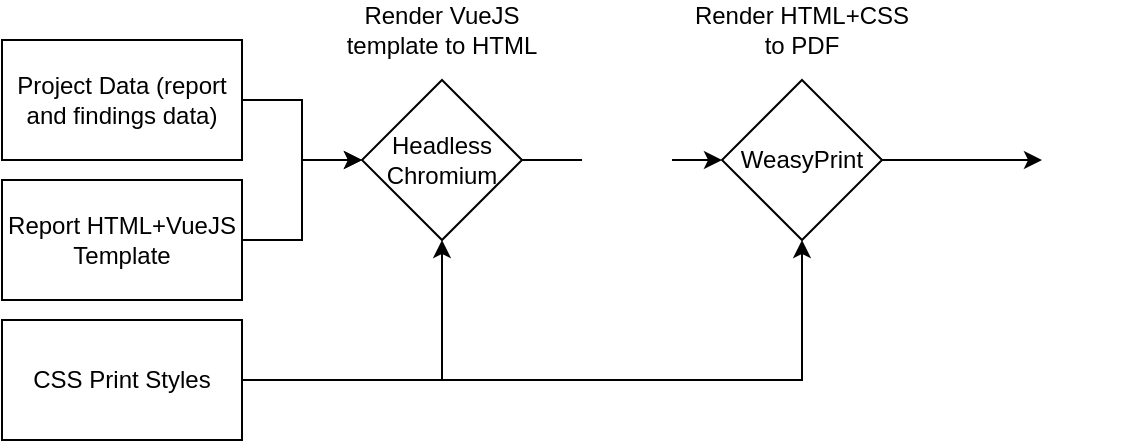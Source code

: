<mxfile version="21.2.8" type="device">
  <diagram id="NZXDvTiALVU4SaHnlNr_" name="Seite-1">
    <mxGraphModel dx="1434" dy="820" grid="1" gridSize="10" guides="1" tooltips="1" connect="1" arrows="1" fold="1" page="1" pageScale="1" pageWidth="827" pageHeight="1169" math="0" shadow="0">
      <root>
        <mxCell id="0" />
        <mxCell id="1" parent="0" />
        <mxCell id="7HEjf2OggylAVtO0UKab-5" style="edgeStyle=orthogonalEdgeStyle;rounded=0;orthogonalLoop=1;jettySize=auto;html=1;" parent="1" source="7HEjf2OggylAVtO0UKab-1" target="7HEjf2OggylAVtO0UKab-3" edge="1">
          <mxGeometry relative="1" as="geometry" />
        </mxCell>
        <mxCell id="7HEjf2OggylAVtO0UKab-1" value="Report HTML+VueJS Template" style="rounded=0;whiteSpace=wrap;html=1;" parent="1" vertex="1">
          <mxGeometry x="110" y="260" width="120" height="60" as="geometry" />
        </mxCell>
        <mxCell id="7HEjf2OggylAVtO0UKab-4" style="edgeStyle=orthogonalEdgeStyle;rounded=0;orthogonalLoop=1;jettySize=auto;html=1;" parent="1" source="7HEjf2OggylAVtO0UKab-2" target="7HEjf2OggylAVtO0UKab-3" edge="1">
          <mxGeometry relative="1" as="geometry" />
        </mxCell>
        <mxCell id="7HEjf2OggylAVtO0UKab-2" value="Project Data (report and findings data)" style="rounded=0;whiteSpace=wrap;html=1;" parent="1" vertex="1">
          <mxGeometry x="110" y="190" width="120" height="60" as="geometry" />
        </mxCell>
        <mxCell id="7HEjf2OggylAVtO0UKab-8" style="edgeStyle=orthogonalEdgeStyle;rounded=0;orthogonalLoop=1;jettySize=auto;html=1;entryX=0;entryY=0.5;entryDx=0;entryDy=0;startArrow=none;" parent="1" source="7HEjf2OggylAVtO0UKab-18" target="7HEjf2OggylAVtO0UKab-7" edge="1">
          <mxGeometry relative="1" as="geometry">
            <mxPoint x="443" y="250" as="sourcePoint" />
          </mxGeometry>
        </mxCell>
        <mxCell id="7HEjf2OggylAVtO0UKab-3" value="Headless Chromium" style="rhombus;whiteSpace=wrap;html=1;" parent="1" vertex="1">
          <mxGeometry x="290" y="210" width="80" height="80" as="geometry" />
        </mxCell>
        <mxCell id="7HEjf2OggylAVtO0UKab-6" value="Render VueJS template to HTML" style="text;html=1;strokeColor=none;fillColor=none;align=center;verticalAlign=middle;whiteSpace=wrap;rounded=0;" parent="1" vertex="1">
          <mxGeometry x="280" y="170" width="100" height="30" as="geometry" />
        </mxCell>
        <mxCell id="7HEjf2OggylAVtO0UKab-12" style="edgeStyle=orthogonalEdgeStyle;rounded=0;orthogonalLoop=1;jettySize=auto;html=1;" parent="1" source="7HEjf2OggylAVtO0UKab-7" target="7HEjf2OggylAVtO0UKab-9" edge="1">
          <mxGeometry relative="1" as="geometry" />
        </mxCell>
        <mxCell id="7HEjf2OggylAVtO0UKab-7" value="WeasyPrint" style="rhombus;whiteSpace=wrap;html=1;" parent="1" vertex="1">
          <mxGeometry x="470" y="210" width="80" height="80" as="geometry" />
        </mxCell>
        <mxCell id="7HEjf2OggylAVtO0UKab-9" value="" style="shape=image;html=1;verticalAlign=top;verticalLabelPosition=bottom;labelBackgroundColor=#ffffff;imageAspect=0;aspect=fixed;image=https://cdn1.iconfinder.com/data/icons/bootstrap-vol-3/16/filetype-pdf-128.png" parent="1" vertex="1">
          <mxGeometry x="630" y="226" width="48" height="48" as="geometry" />
        </mxCell>
        <mxCell id="7HEjf2OggylAVtO0UKab-11" style="edgeStyle=orthogonalEdgeStyle;rounded=0;orthogonalLoop=1;jettySize=auto;html=1;entryX=0.5;entryY=1;entryDx=0;entryDy=0;" parent="1" source="7HEjf2OggylAVtO0UKab-10" target="7HEjf2OggylAVtO0UKab-7" edge="1">
          <mxGeometry relative="1" as="geometry" />
        </mxCell>
        <mxCell id="gPJ7582glMsgfsu2TKrk-1" style="edgeStyle=orthogonalEdgeStyle;rounded=0;orthogonalLoop=1;jettySize=auto;html=1;entryX=0.5;entryY=1;entryDx=0;entryDy=0;" edge="1" parent="1" source="7HEjf2OggylAVtO0UKab-10" target="7HEjf2OggylAVtO0UKab-3">
          <mxGeometry relative="1" as="geometry" />
        </mxCell>
        <mxCell id="7HEjf2OggylAVtO0UKab-10" value="CSS Print Styles" style="rounded=0;whiteSpace=wrap;html=1;" parent="1" vertex="1">
          <mxGeometry x="110" y="330" width="120" height="60" as="geometry" />
        </mxCell>
        <mxCell id="7HEjf2OggylAVtO0UKab-14" value="Render HTML+CSS to PDF" style="text;html=1;strokeColor=none;fillColor=none;align=center;verticalAlign=middle;whiteSpace=wrap;rounded=0;labelBackgroundColor=default;fontColor=default;" parent="1" vertex="1">
          <mxGeometry x="455" y="170" width="110" height="30" as="geometry" />
        </mxCell>
        <mxCell id="7HEjf2OggylAVtO0UKab-15" value="" style="edgeStyle=orthogonalEdgeStyle;rounded=0;orthogonalLoop=1;jettySize=auto;html=1;endArrow=none;" parent="1" source="7HEjf2OggylAVtO0UKab-3" target="7HEjf2OggylAVtO0UKab-18" edge="1">
          <mxGeometry relative="1" as="geometry">
            <mxPoint x="370" y="250" as="sourcePoint" />
            <mxPoint x="400" y="250" as="targetPoint" />
          </mxGeometry>
        </mxCell>
        <mxCell id="7HEjf2OggylAVtO0UKab-18" value="" style="shape=image;html=1;verticalAlign=top;verticalLabelPosition=bottom;labelBackgroundColor=#ffffff;imageAspect=0;aspect=fixed;image=https://cdn1.iconfinder.com/data/icons/bootstrap-vol-3/16/filetype-html-128.png;fontColor=default;" parent="1" vertex="1">
          <mxGeometry x="400" y="227.5" width="45" height="45" as="geometry" />
        </mxCell>
      </root>
    </mxGraphModel>
  </diagram>
</mxfile>
